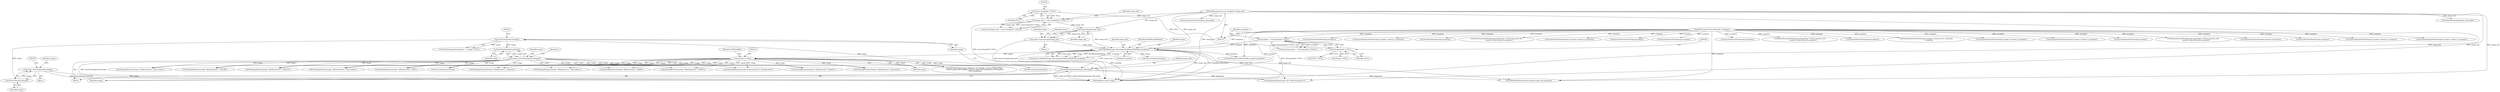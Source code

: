 digraph "0_ImageMagick_c073a7712d82476b5fbee74856c46b88af9c3175@pointer" {
"1000323" [label="(Call,image=DestroyImageList(image))"];
"1000325" [label="(Call,DestroyImageList(image))"];
"1000315" [label="(Call,GetNextImageInList(image))"];
"1000310" [label="(Call,AcquireNextImage(image_info,image))"];
"1000200" [label="(Call,OpenBlob(image_info,image,ReadBinaryBlobMode,exception))"];
"1000196" [label="(Call,AcquireImage(image_info))"];
"1000156" [label="(Call,image_info != (const ImageInfo *) NULL)"];
"1000116" [label="(MethodParameterIn,const ImageInfo *image_info)"];
"1000158" [label="(Call,(const ImageInfo *) NULL)"];
"1000194" [label="(Call,image=AcquireImage(image_info))"];
"1000183" [label="(Call,exception != (ExceptionInfo *) NULL)"];
"1000117" [label="(MethodParameterIn,ExceptionInfo *exception)"];
"1000185" [label="(Call,(ExceptionInfo *) NULL)"];
"1000331" [label="(Call,image=SyncNextImageInList(image))"];
"1000333" [label="(Call,SyncNextImageInList(image))"];
"1000230" [label="(Call,(thandle_t) image)"];
"1000331" [label="(Call,image=SyncNextImageInList(image))"];
"1000230" [label="(Call,(thandle_t) image)"];
"1002791" [label="(Call,QueueAuthenticPixels(image,0,y,image->columns,rows_remaining,\n            exception))"];
"1000184" [label="(Identifier,exception)"];
"1000232" [label="(Identifier,image)"];
"1000478" [label="(Call,SetImageProperty(image,\"tiff:photometric\",\"palette\"))"];
"1002339" [label="(Call,QueueAuthenticPixels(image,0,y,image->columns,1,exception))"];
"1002520" [label="(Call,QueueAuthenticPixels(image,0,y,image->columns,1,exception))"];
"1000532" [label="(Call,SetImageProperty(image,\"tiff:photometric\",\"separated\"))"];
"1000315" [label="(Call,GetNextImageInList(image))"];
"1000199" [label="(Identifier,status)"];
"1000202" [label="(Identifier,image)"];
"1002996" [label="(Call,SyncAuthenticPixels(image,exception))"];
"1001885" [label="(Call,ImportQuantumPixels(image,(CacheView *) NULL,quantum_info,\n            quantum_type,tiff_pixels,exception))"];
"1000215" [label="(Call,(Image *) NULL)"];
"1000323" [label="(Call,image=DestroyImageList(image))"];
"1000196" [label="(Call,AcquireImage(image_info))"];
"1000312" [label="(Identifier,image)"];
"1000460" [label="(Call,SetImageProperty(image,\"tiff:photometric\",\"min-is-black\"))"];
"1000316" [label="(Identifier,image)"];
"1000195" [label="(Identifier,image)"];
"1000198" [label="(Call,status=OpenBlob(image_info,image,ReadBinaryBlobMode,exception))"];
"1000194" [label="(Call,image=AcquireImage(image_info))"];
"1000155" [label="(Call,assert(image_info != (const ImageInfo *) NULL))"];
"1000285" [label="(Block,)"];
"1000197" [label="(Identifier,image_info)"];
"1000324" [label="(Identifier,image)"];
"1001365" [label="(Call,InheritException(exception,&image->exception))"];
"1000469" [label="(Call,SetImageProperty(image,\"tiff:photometric\",\"min-is-white\"))"];
"1000311" [label="(Identifier,image_info)"];
"1000187" [label="(Identifier,NULL)"];
"1000204" [label="(Identifier,exception)"];
"1000487" [label="(Call,SetImageProperty(image,\"tiff:photometric\",\"RGB\"))"];
"1000550" [label="(Call,SetImageProperty(image,\"tiff:photometric\",\"unknown\"))"];
"1000325" [label="(Call,DestroyImageList(image))"];
"1002639" [label="(Call,SyncAuthenticPixels(image,exception))"];
"1000212" [label="(Call,DestroyImageList(image))"];
"1000304" [label="(Call,DestroyImageList(image))"];
"1002062" [label="(Call,QueueAuthenticPixels(image,0,y,image->columns,1,exception))"];
"1003140" [label="(Call,QueueAuthenticPixels(image,0,y,image->columns,1,exception))"];
"1002091" [label="(Call,SyncAuthenticPixels(image,exception))"];
"1000505" [label="(Call,SetImageProperty(image,\"tiff:photometric\",\"CIE Log2(L)\"))"];
"1000332" [label="(Identifier,image)"];
"1000333" [label="(Call,SyncNextImageInList(image))"];
"1000160" [label="(Identifier,NULL)"];
"1000116" [label="(MethodParameterIn,const ImageInfo *image_info)"];
"1000310" [label="(Call,AcquireNextImage(image_info,image))"];
"1000185" [label="(Call,(ExceptionInfo *) NULL)"];
"1000249" [label="(Call,DestroyImageList(image))"];
"1001867" [label="(Call,QueueAuthenticPixels(image,0,y,image->columns,1,exception))"];
"1003280" [label="(Call,DecodeLabImage(image,exception))"];
"1000225" [label="(Call,TIFFClientOpen(image->filename,\"rb\",(thandle_t) image,TIFFReadBlob,\n    TIFFWriteBlob,TIFFSeekBlob,TIFFCloseBlob,TIFFGetBlobSize,TIFFMapBlob,\n    TIFFUnmapBlob))"];
"1000233" [label="(Identifier,TIFFReadBlob)"];
"1002080" [label="(Call,ImportQuantumPixels(image,(CacheView *) NULL,quantum_info,\n            quantum_type,tiff_pixels,exception))"];
"1000183" [label="(Call,exception != (ExceptionInfo *) NULL)"];
"1001376" [label="(Call,AcquireQuantumInfo(image_info,image))"];
"1000158" [label="(Call,(const ImageInfo *) NULL)"];
"1002172" [label="(Call,GetAuthenticPixels(image,0,y,image->columns,1,exception))"];
"1002269" [label="(Call,SyncAuthenticPixels(image,exception))"];
"1000220" [label="(Call,SetMagickThreadValue(tiff_exception,exception))"];
"1002460" [label="(Call,SyncAuthenticPixels(image,exception))"];
"1000157" [label="(Identifier,image_info)"];
"1000326" [label="(Identifier,image)"];
"1003221" [label="(Call,SyncAuthenticPixels(image,exception))"];
"1000200" [label="(Call,OpenBlob(image_info,image,ReadBinaryBlobMode,exception))"];
"1000201" [label="(Identifier,image_info)"];
"1000284" [label="(Identifier,i)"];
"1002258" [label="(Call,ImportQuantumPixels(image,(CacheView *) NULL,quantum_info,\n              quantum_type,tiff_pixels,exception))"];
"1003391" [label="(Call,TIFFReadPhotoshopLayers(image,image_info,exception))"];
"1000320" [label="(Block,)"];
"1000118" [label="(Block,)"];
"1001896" [label="(Call,SyncAuthenticPixels(image,exception))"];
"1000514" [label="(Call,SetImageProperty(image,\"tiff:photometric\",\"LOGLUV\"))"];
"1000496" [label="(Call,SetImageProperty(image,\"tiff:photometric\",\"CIELAB\"))"];
"1000541" [label="(Call,SetImageProperty(image,\"tiff:photometric\",\"YCBCR\"))"];
"1003345" [label="(Call,AcquireNextImage(image_info,image))"];
"1000156" [label="(Call,image_info != (const ImageInfo *) NULL)"];
"1003421" [label="(MethodReturn,static Image *)"];
"1000203" [label="(Identifier,ReadBinaryBlobMode)"];
"1000117" [label="(MethodParameterIn,ExceptionInfo *exception)"];
"1000243" [label="(Call,(TIFF *) NULL)"];
"1000523" [label="(Call,SetImageProperty(image,\"tiff:photometric\",\"MASK\"))"];
"1000334" [label="(Identifier,image)"];
"1000314" [label="(Call,GetNextImageInList(image) == (Image *) NULL)"];
"1000729" [label="(Call,GetImageOption(image_info,\"tiff:exif-properties\"))"];
"1000449" [label="(Call,SetImageProperty(image,\"quantum:format\",\"floating-point\"))"];
"1000182" [label="(Call,assert(exception != (ExceptionInfo *) NULL))"];
"1000323" -> "1000320"  [label="AST: "];
"1000323" -> "1000325"  [label="CFG: "];
"1000324" -> "1000323"  [label="AST: "];
"1000325" -> "1000323"  [label="AST: "];
"1000329" -> "1000323"  [label="CFG: "];
"1000323" -> "1003421"  [label="DDG: image"];
"1000323" -> "1003421"  [label="DDG: DestroyImageList(image)"];
"1000325" -> "1000323"  [label="DDG: image"];
"1000325" -> "1000326"  [label="CFG: "];
"1000326" -> "1000325"  [label="AST: "];
"1000315" -> "1000325"  [label="DDG: image"];
"1000315" -> "1000314"  [label="AST: "];
"1000315" -> "1000316"  [label="CFG: "];
"1000316" -> "1000315"  [label="AST: "];
"1000318" -> "1000315"  [label="CFG: "];
"1000315" -> "1000314"  [label="DDG: image"];
"1000310" -> "1000315"  [label="DDG: image"];
"1000315" -> "1000333"  [label="DDG: image"];
"1000310" -> "1000285"  [label="AST: "];
"1000310" -> "1000312"  [label="CFG: "];
"1000311" -> "1000310"  [label="AST: "];
"1000312" -> "1000310"  [label="AST: "];
"1000316" -> "1000310"  [label="CFG: "];
"1000310" -> "1003421"  [label="DDG: AcquireNextImage(image_info,image)"];
"1000310" -> "1003421"  [label="DDG: image_info"];
"1000200" -> "1000310"  [label="DDG: image_info"];
"1000116" -> "1000310"  [label="DDG: image_info"];
"1000331" -> "1000310"  [label="DDG: image"];
"1000230" -> "1000310"  [label="DDG: image"];
"1000310" -> "1000729"  [label="DDG: image_info"];
"1000310" -> "1003391"  [label="DDG: image_info"];
"1000200" -> "1000198"  [label="AST: "];
"1000200" -> "1000204"  [label="CFG: "];
"1000201" -> "1000200"  [label="AST: "];
"1000202" -> "1000200"  [label="AST: "];
"1000203" -> "1000200"  [label="AST: "];
"1000204" -> "1000200"  [label="AST: "];
"1000198" -> "1000200"  [label="CFG: "];
"1000200" -> "1003421"  [label="DDG: image_info"];
"1000200" -> "1003421"  [label="DDG: ReadBinaryBlobMode"];
"1000200" -> "1003421"  [label="DDG: exception"];
"1000200" -> "1000198"  [label="DDG: image_info"];
"1000200" -> "1000198"  [label="DDG: image"];
"1000200" -> "1000198"  [label="DDG: ReadBinaryBlobMode"];
"1000200" -> "1000198"  [label="DDG: exception"];
"1000196" -> "1000200"  [label="DDG: image_info"];
"1000116" -> "1000200"  [label="DDG: image_info"];
"1000194" -> "1000200"  [label="DDG: image"];
"1000183" -> "1000200"  [label="DDG: exception"];
"1000117" -> "1000200"  [label="DDG: exception"];
"1000200" -> "1000212"  [label="DDG: image"];
"1000200" -> "1000220"  [label="DDG: exception"];
"1000200" -> "1000230"  [label="DDG: image"];
"1000200" -> "1000729"  [label="DDG: image_info"];
"1000200" -> "1003391"  [label="DDG: image_info"];
"1000196" -> "1000194"  [label="AST: "];
"1000196" -> "1000197"  [label="CFG: "];
"1000197" -> "1000196"  [label="AST: "];
"1000194" -> "1000196"  [label="CFG: "];
"1000196" -> "1000194"  [label="DDG: image_info"];
"1000156" -> "1000196"  [label="DDG: image_info"];
"1000116" -> "1000196"  [label="DDG: image_info"];
"1000156" -> "1000155"  [label="AST: "];
"1000156" -> "1000158"  [label="CFG: "];
"1000157" -> "1000156"  [label="AST: "];
"1000158" -> "1000156"  [label="AST: "];
"1000155" -> "1000156"  [label="CFG: "];
"1000156" -> "1003421"  [label="DDG: (const ImageInfo *) NULL"];
"1000156" -> "1000155"  [label="DDG: image_info"];
"1000156" -> "1000155"  [label="DDG: (const ImageInfo *) NULL"];
"1000116" -> "1000156"  [label="DDG: image_info"];
"1000158" -> "1000156"  [label="DDG: NULL"];
"1000116" -> "1000115"  [label="AST: "];
"1000116" -> "1003421"  [label="DDG: image_info"];
"1000116" -> "1000729"  [label="DDG: image_info"];
"1000116" -> "1001376"  [label="DDG: image_info"];
"1000116" -> "1003345"  [label="DDG: image_info"];
"1000116" -> "1003391"  [label="DDG: image_info"];
"1000158" -> "1000160"  [label="CFG: "];
"1000159" -> "1000158"  [label="AST: "];
"1000160" -> "1000158"  [label="AST: "];
"1000158" -> "1000185"  [label="DDG: NULL"];
"1000194" -> "1000118"  [label="AST: "];
"1000195" -> "1000194"  [label="AST: "];
"1000199" -> "1000194"  [label="CFG: "];
"1000194" -> "1003421"  [label="DDG: AcquireImage(image_info)"];
"1000183" -> "1000182"  [label="AST: "];
"1000183" -> "1000185"  [label="CFG: "];
"1000184" -> "1000183"  [label="AST: "];
"1000185" -> "1000183"  [label="AST: "];
"1000182" -> "1000183"  [label="CFG: "];
"1000183" -> "1003421"  [label="DDG: (ExceptionInfo *) NULL"];
"1000183" -> "1000182"  [label="DDG: exception"];
"1000183" -> "1000182"  [label="DDG: (ExceptionInfo *) NULL"];
"1000117" -> "1000183"  [label="DDG: exception"];
"1000185" -> "1000183"  [label="DDG: NULL"];
"1000117" -> "1000115"  [label="AST: "];
"1000117" -> "1003421"  [label="DDG: exception"];
"1000117" -> "1000220"  [label="DDG: exception"];
"1000117" -> "1001365"  [label="DDG: exception"];
"1000117" -> "1001867"  [label="DDG: exception"];
"1000117" -> "1001885"  [label="DDG: exception"];
"1000117" -> "1001896"  [label="DDG: exception"];
"1000117" -> "1002062"  [label="DDG: exception"];
"1000117" -> "1002080"  [label="DDG: exception"];
"1000117" -> "1002091"  [label="DDG: exception"];
"1000117" -> "1002172"  [label="DDG: exception"];
"1000117" -> "1002258"  [label="DDG: exception"];
"1000117" -> "1002269"  [label="DDG: exception"];
"1000117" -> "1002339"  [label="DDG: exception"];
"1000117" -> "1002460"  [label="DDG: exception"];
"1000117" -> "1002520"  [label="DDG: exception"];
"1000117" -> "1002639"  [label="DDG: exception"];
"1000117" -> "1002791"  [label="DDG: exception"];
"1000117" -> "1002996"  [label="DDG: exception"];
"1000117" -> "1003140"  [label="DDG: exception"];
"1000117" -> "1003221"  [label="DDG: exception"];
"1000117" -> "1003280"  [label="DDG: exception"];
"1000117" -> "1003391"  [label="DDG: exception"];
"1000185" -> "1000187"  [label="CFG: "];
"1000186" -> "1000185"  [label="AST: "];
"1000187" -> "1000185"  [label="AST: "];
"1000185" -> "1000215"  [label="DDG: NULL"];
"1000185" -> "1000243"  [label="DDG: NULL"];
"1000331" -> "1000285"  [label="AST: "];
"1000331" -> "1000333"  [label="CFG: "];
"1000332" -> "1000331"  [label="AST: "];
"1000333" -> "1000331"  [label="AST: "];
"1000284" -> "1000331"  [label="CFG: "];
"1000331" -> "1003421"  [label="DDG: SyncNextImageInList(image)"];
"1000331" -> "1000304"  [label="DDG: image"];
"1000333" -> "1000331"  [label="DDG: image"];
"1000331" -> "1000449"  [label="DDG: image"];
"1000331" -> "1000460"  [label="DDG: image"];
"1000331" -> "1000469"  [label="DDG: image"];
"1000331" -> "1000478"  [label="DDG: image"];
"1000331" -> "1000487"  [label="DDG: image"];
"1000331" -> "1000496"  [label="DDG: image"];
"1000331" -> "1000505"  [label="DDG: image"];
"1000331" -> "1000514"  [label="DDG: image"];
"1000331" -> "1000523"  [label="DDG: image"];
"1000331" -> "1000532"  [label="DDG: image"];
"1000331" -> "1000541"  [label="DDG: image"];
"1000331" -> "1000550"  [label="DDG: image"];
"1000333" -> "1000334"  [label="CFG: "];
"1000334" -> "1000333"  [label="AST: "];
"1000230" -> "1000225"  [label="AST: "];
"1000230" -> "1000232"  [label="CFG: "];
"1000231" -> "1000230"  [label="AST: "];
"1000232" -> "1000230"  [label="AST: "];
"1000233" -> "1000230"  [label="CFG: "];
"1000230" -> "1000225"  [label="DDG: image"];
"1000230" -> "1000249"  [label="DDG: image"];
"1000230" -> "1000304"  [label="DDG: image"];
"1000230" -> "1000449"  [label="DDG: image"];
"1000230" -> "1000460"  [label="DDG: image"];
"1000230" -> "1000469"  [label="DDG: image"];
"1000230" -> "1000478"  [label="DDG: image"];
"1000230" -> "1000487"  [label="DDG: image"];
"1000230" -> "1000496"  [label="DDG: image"];
"1000230" -> "1000505"  [label="DDG: image"];
"1000230" -> "1000514"  [label="DDG: image"];
"1000230" -> "1000523"  [label="DDG: image"];
"1000230" -> "1000532"  [label="DDG: image"];
"1000230" -> "1000541"  [label="DDG: image"];
"1000230" -> "1000550"  [label="DDG: image"];
}
